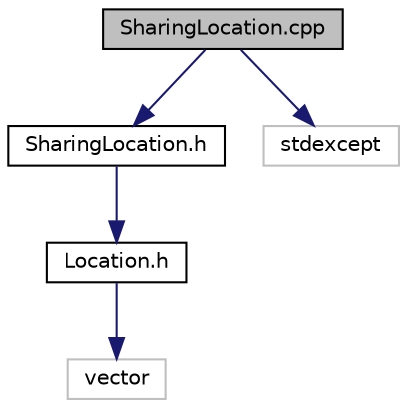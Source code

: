 digraph "SharingLocation.cpp"
{
  edge [fontname="Helvetica",fontsize="10",labelfontname="Helvetica",labelfontsize="10"];
  node [fontname="Helvetica",fontsize="10",shape=record];
  Node0 [label="SharingLocation.cpp",height=0.2,width=0.4,color="black", fillcolor="grey75", style="filled", fontcolor="black"];
  Node0 -> Node1 [color="midnightblue",fontsize="10",style="solid",fontname="Helvetica"];
  Node1 [label="SharingLocation.h",height=0.2,width=0.4,color="black", fillcolor="white", style="filled",URL="$_sharing_location_8h.html"];
  Node1 -> Node2 [color="midnightblue",fontsize="10",style="solid",fontname="Helvetica"];
  Node2 [label="Location.h",height=0.2,width=0.4,color="black", fillcolor="white", style="filled",URL="$_location_8h.html"];
  Node2 -> Node3 [color="midnightblue",fontsize="10",style="solid",fontname="Helvetica"];
  Node3 [label="vector",height=0.2,width=0.4,color="grey75", fillcolor="white", style="filled"];
  Node0 -> Node4 [color="midnightblue",fontsize="10",style="solid",fontname="Helvetica"];
  Node4 [label="stdexcept",height=0.2,width=0.4,color="grey75", fillcolor="white", style="filled"];
}
